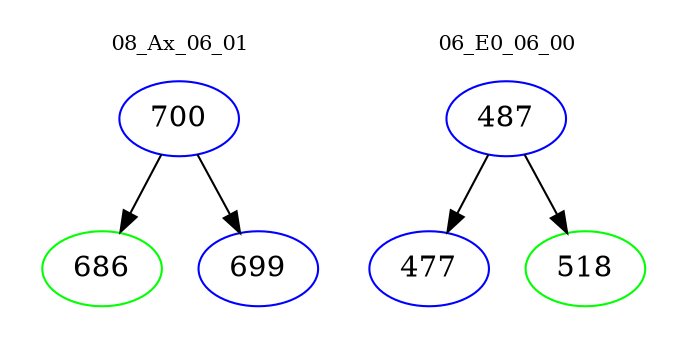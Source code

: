 digraph{
subgraph cluster_0 {
color = white
label = "08_Ax_06_01";
fontsize=10;
T0_700 [label="700", color="blue"]
T0_700 -> T0_686 [color="black"]
T0_686 [label="686", color="green"]
T0_700 -> T0_699 [color="black"]
T0_699 [label="699", color="blue"]
}
subgraph cluster_1 {
color = white
label = "06_E0_06_00";
fontsize=10;
T1_487 [label="487", color="blue"]
T1_487 -> T1_477 [color="black"]
T1_477 [label="477", color="blue"]
T1_487 -> T1_518 [color="black"]
T1_518 [label="518", color="green"]
}
}
